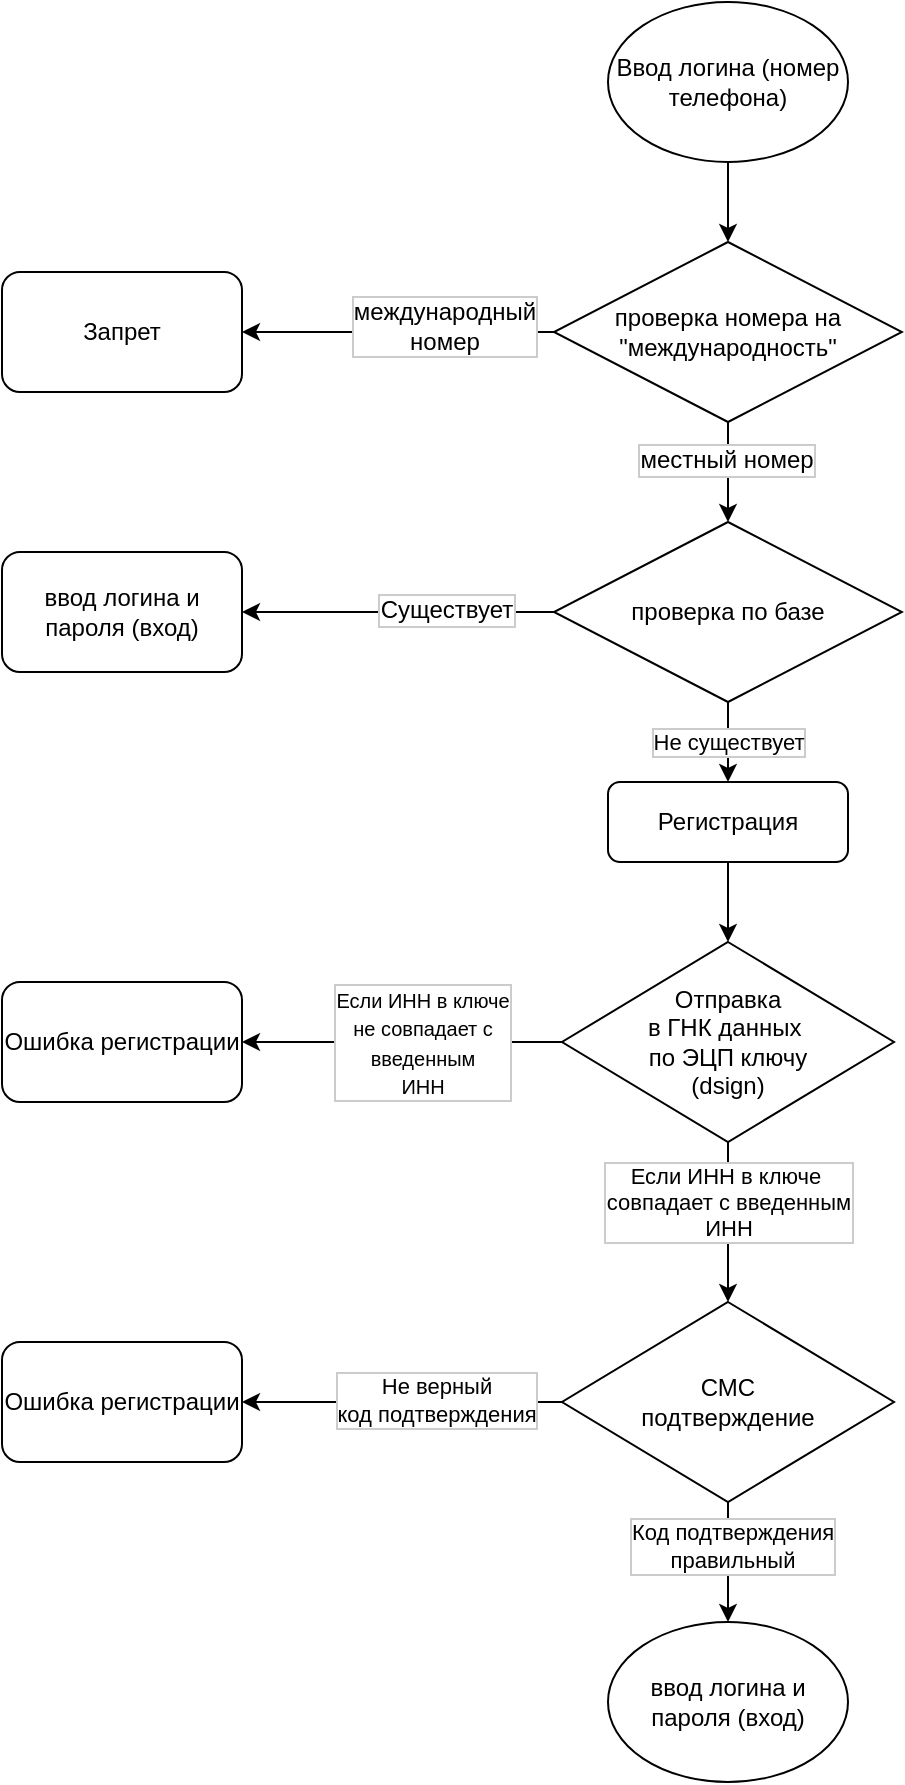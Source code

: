 <mxfile version="12.0.1" type="github" pages="1"><diagram id="P5wvaZiL6iJ_sO3GOmkQ" name="Page-1"><mxGraphModel dx="1024" dy="534" grid="1" gridSize="10" guides="1" tooltips="1" connect="1" arrows="1" fold="1" page="1" pageScale="1" pageWidth="827" pageHeight="1169" math="0" shadow="0"><root><mxCell id="0"/><mxCell id="1" parent="0"/><mxCell id="btmrxmsS5kXhlQGv6ZIR-3" value="" style="edgeStyle=orthogonalEdgeStyle;rounded=0;orthogonalLoop=1;jettySize=auto;html=1;" edge="1" parent="1" source="btmrxmsS5kXhlQGv6ZIR-1" target="btmrxmsS5kXhlQGv6ZIR-2"><mxGeometry relative="1" as="geometry"/></mxCell><mxCell id="btmrxmsS5kXhlQGv6ZIR-1" value="Ввод логина (номер телефона)" style="ellipse;whiteSpace=wrap;html=1;" vertex="1" parent="1"><mxGeometry x="353" y="10" width="120" height="80" as="geometry"/></mxCell><mxCell id="btmrxmsS5kXhlQGv6ZIR-6" value="" style="edgeStyle=orthogonalEdgeStyle;rounded=0;orthogonalLoop=1;jettySize=auto;html=1;entryX=1;entryY=0.5;entryDx=0;entryDy=0;" edge="1" parent="1" source="btmrxmsS5kXhlQGv6ZIR-2" target="btmrxmsS5kXhlQGv6ZIR-4"><mxGeometry relative="1" as="geometry"><mxPoint x="246" y="175" as="targetPoint"/><Array as="points"/></mxGeometry></mxCell><mxCell id="btmrxmsS5kXhlQGv6ZIR-7" value="международный &lt;br&gt;номер" style="text;html=1;resizable=0;points=[];align=center;verticalAlign=middle;labelBackgroundColor=#ffffff;labelBorderColor=#CCCCCC;" vertex="1" connectable="0" parent="btmrxmsS5kXhlQGv6ZIR-6"><mxGeometry x="-0.296" y="-3" relative="1" as="geometry"><mxPoint as="offset"/></mxGeometry></mxCell><mxCell id="btmrxmsS5kXhlQGv6ZIR-9" value="" style="edgeStyle=orthogonalEdgeStyle;rounded=0;orthogonalLoop=1;jettySize=auto;html=1;" edge="1" parent="1" source="btmrxmsS5kXhlQGv6ZIR-2" target="btmrxmsS5kXhlQGv6ZIR-8"><mxGeometry relative="1" as="geometry"/></mxCell><mxCell id="btmrxmsS5kXhlQGv6ZIR-10" value="местный номер" style="text;html=1;resizable=0;points=[];align=center;verticalAlign=middle;labelBackgroundColor=#ffffff;labelBorderColor=#CCCCCC;" vertex="1" connectable="0" parent="btmrxmsS5kXhlQGv6ZIR-9"><mxGeometry x="-0.27" y="-1" relative="1" as="geometry"><mxPoint as="offset"/></mxGeometry></mxCell><mxCell id="btmrxmsS5kXhlQGv6ZIR-2" value="проверка номера на &quot;международность&quot;" style="rhombus;whiteSpace=wrap;html=1;" vertex="1" parent="1"><mxGeometry x="326" y="130" width="174" height="90" as="geometry"/></mxCell><mxCell id="btmrxmsS5kXhlQGv6ZIR-12" value="" style="edgeStyle=orthogonalEdgeStyle;rounded=0;orthogonalLoop=1;jettySize=auto;html=1;entryX=1;entryY=0.5;entryDx=0;entryDy=0;" edge="1" parent="1" source="btmrxmsS5kXhlQGv6ZIR-8" target="btmrxmsS5kXhlQGv6ZIR-13"><mxGeometry relative="1" as="geometry"><mxPoint x="246" y="315" as="targetPoint"/></mxGeometry></mxCell><mxCell id="btmrxmsS5kXhlQGv6ZIR-16" value="Существует" style="text;html=1;resizable=0;points=[];align=center;verticalAlign=middle;labelBackgroundColor=#ffffff;labelBorderColor=#CCCCCC;" vertex="1" connectable="0" parent="btmrxmsS5kXhlQGv6ZIR-12"><mxGeometry x="-0.303" y="-1" relative="1" as="geometry"><mxPoint as="offset"/></mxGeometry></mxCell><mxCell id="btmrxmsS5kXhlQGv6ZIR-15" value="Не существует" style="edgeStyle=orthogonalEdgeStyle;rounded=0;orthogonalLoop=1;jettySize=auto;html=1;labelBorderColor=#CCCCCC;" edge="1" parent="1" source="btmrxmsS5kXhlQGv6ZIR-8" target="btmrxmsS5kXhlQGv6ZIR-14"><mxGeometry relative="1" as="geometry"><mxPoint as="offset"/></mxGeometry></mxCell><mxCell id="btmrxmsS5kXhlQGv6ZIR-8" value="проверка по базе" style="rhombus;whiteSpace=wrap;html=1;" vertex="1" parent="1"><mxGeometry x="326" y="270" width="174" height="90" as="geometry"/></mxCell><mxCell id="btmrxmsS5kXhlQGv6ZIR-4" value="Запрет" style="rounded=1;whiteSpace=wrap;html=1;" vertex="1" parent="1"><mxGeometry x="50" y="145" width="120" height="60" as="geometry"/></mxCell><mxCell id="btmrxmsS5kXhlQGv6ZIR-13" value="ввод логина и пароля (вход)" style="rounded=1;whiteSpace=wrap;html=1;" vertex="1" parent="1"><mxGeometry x="50" y="285" width="120" height="60" as="geometry"/></mxCell><mxCell id="btmrxmsS5kXhlQGv6ZIR-18" value="" style="edgeStyle=orthogonalEdgeStyle;rounded=0;orthogonalLoop=1;jettySize=auto;html=1;entryX=0.5;entryY=0;entryDx=0;entryDy=0;" edge="1" parent="1" source="btmrxmsS5kXhlQGv6ZIR-14" target="btmrxmsS5kXhlQGv6ZIR-24"><mxGeometry relative="1" as="geometry"><mxPoint x="413" y="484" as="targetPoint"/></mxGeometry></mxCell><mxCell id="btmrxmsS5kXhlQGv6ZIR-14" value="Регистрация" style="rounded=1;whiteSpace=wrap;html=1;" vertex="1" parent="1"><mxGeometry x="353" y="400" width="120" height="40" as="geometry"/></mxCell><mxCell id="btmrxmsS5kXhlQGv6ZIR-21" value="" style="edgeStyle=orthogonalEdgeStyle;rounded=0;orthogonalLoop=1;jettySize=auto;html=1;exitX=0;exitY=0.5;exitDx=0;exitDy=0;entryX=1;entryY=0.5;entryDx=0;entryDy=0;" edge="1" parent="1" source="btmrxmsS5kXhlQGv6ZIR-24" target="btmrxmsS5kXhlQGv6ZIR-22"><mxGeometry relative="1" as="geometry"><mxPoint x="314.6" y="534" as="sourcePoint"/><mxPoint x="185.4" y="534" as="targetPoint"/></mxGeometry></mxCell><mxCell id="btmrxmsS5kXhlQGv6ZIR-25" value="&lt;font style=&quot;font-size: 10px&quot;&gt;Если ИНН в ключе &lt;br&gt;не совпадает с &lt;br&gt;введенным&lt;br&gt;ИНН&lt;/font&gt;" style="text;html=1;resizable=0;points=[];align=center;verticalAlign=middle;labelBackgroundColor=#ffffff;labelBorderColor=#CCCCCC;" vertex="1" connectable="0" parent="btmrxmsS5kXhlQGv6ZIR-21"><mxGeometry x="-0.306" y="3" relative="1" as="geometry"><mxPoint x="-14.5" y="-3" as="offset"/></mxGeometry></mxCell><mxCell id="btmrxmsS5kXhlQGv6ZIR-22" value="Ошибка регистрации" style="rounded=1;whiteSpace=wrap;html=1;" vertex="1" parent="1"><mxGeometry x="50" y="500" width="120" height="60" as="geometry"/></mxCell><mxCell id="btmrxmsS5kXhlQGv6ZIR-27" value="" style="edgeStyle=orthogonalEdgeStyle;rounded=0;orthogonalLoop=1;jettySize=auto;html=1;" edge="1" parent="1" source="btmrxmsS5kXhlQGv6ZIR-24" target="btmrxmsS5kXhlQGv6ZIR-26"><mxGeometry relative="1" as="geometry"/></mxCell><mxCell id="btmrxmsS5kXhlQGv6ZIR-28" value="Если ИНН в ключе&amp;nbsp;&lt;br style=&quot;font-size: 11px;&quot;&gt;совпадает с введенным&lt;br style=&quot;font-size: 11px;&quot;&gt;ИНН" style="text;html=1;resizable=0;points=[];align=center;verticalAlign=middle;labelBackgroundColor=#ffffff;fontSize=11;labelBorderColor=#CCCCCC;" vertex="1" connectable="0" parent="btmrxmsS5kXhlQGv6ZIR-27"><mxGeometry x="-0.21" y="-1" relative="1" as="geometry"><mxPoint x="1" y="-1.5" as="offset"/></mxGeometry></mxCell><mxCell id="btmrxmsS5kXhlQGv6ZIR-24" value="&lt;span style=&quot;white-space: normal&quot;&gt;Отправка &lt;br&gt;в ГНК данных&amp;nbsp;&lt;/span&gt;&lt;br style=&quot;white-space: normal&quot;&gt;&lt;span style=&quot;white-space: normal&quot;&gt;по ЭЦП ключу &lt;br&gt;(dsign)&lt;/span&gt;" style="rhombus;whiteSpace=wrap;html=1;" vertex="1" parent="1"><mxGeometry x="330" y="480" width="166" height="100" as="geometry"/></mxCell><mxCell id="btmrxmsS5kXhlQGv6ZIR-31" value="" style="edgeStyle=orthogonalEdgeStyle;rounded=0;orthogonalLoop=1;jettySize=auto;html=1;fontSize=11;entryX=1;entryY=0.5;entryDx=0;entryDy=0;" edge="1" parent="1" source="btmrxmsS5kXhlQGv6ZIR-26" target="btmrxmsS5kXhlQGv6ZIR-29"><mxGeometry relative="1" as="geometry"><mxPoint x="250" y="710" as="targetPoint"/></mxGeometry></mxCell><mxCell id="btmrxmsS5kXhlQGv6ZIR-32" value="Не верный &lt;br&gt;код подтверждения" style="text;html=1;resizable=0;points=[];align=center;verticalAlign=middle;labelBackgroundColor=#ffffff;fontSize=11;labelBorderColor=#CCCCCC;" vertex="1" connectable="0" parent="btmrxmsS5kXhlQGv6ZIR-31"><mxGeometry x="-0.215" y="-1" relative="1" as="geometry"><mxPoint as="offset"/></mxGeometry></mxCell><mxCell id="btmrxmsS5kXhlQGv6ZIR-35" value="" style="edgeStyle=orthogonalEdgeStyle;rounded=0;orthogonalLoop=1;jettySize=auto;html=1;fontSize=11;entryX=0.5;entryY=0;entryDx=0;entryDy=0;" edge="1" parent="1" source="btmrxmsS5kXhlQGv6ZIR-26" target="btmrxmsS5kXhlQGv6ZIR-36"><mxGeometry relative="1" as="geometry"><mxPoint x="413" y="840" as="targetPoint"/></mxGeometry></mxCell><mxCell id="btmrxmsS5kXhlQGv6ZIR-37" value="Код подтверждения &lt;br&gt;правильный" style="text;html=1;resizable=0;points=[];align=center;verticalAlign=middle;labelBackgroundColor=#ffffff;fontSize=11;labelBorderColor=#CCCCCC;" vertex="1" connectable="0" parent="btmrxmsS5kXhlQGv6ZIR-35"><mxGeometry x="-0.287" y="2" relative="1" as="geometry"><mxPoint as="offset"/></mxGeometry></mxCell><mxCell id="btmrxmsS5kXhlQGv6ZIR-26" value="СМС &lt;br&gt;подтверждение" style="rhombus;whiteSpace=wrap;html=1;" vertex="1" parent="1"><mxGeometry x="330" y="660" width="166" height="100" as="geometry"/></mxCell><mxCell id="btmrxmsS5kXhlQGv6ZIR-29" value="Ошибка регистрации" style="rounded=1;whiteSpace=wrap;html=1;" vertex="1" parent="1"><mxGeometry x="50" y="680" width="120" height="60" as="geometry"/></mxCell><mxCell id="btmrxmsS5kXhlQGv6ZIR-36" value="&lt;span style=&quot;font-size: 12px ; white-space: normal&quot;&gt;ввод логина и пароля (вход)&lt;/span&gt;" style="ellipse;whiteSpace=wrap;html=1;fontSize=11;" vertex="1" parent="1"><mxGeometry x="353" y="820" width="120" height="80" as="geometry"/></mxCell></root></mxGraphModel></diagram></mxfile>